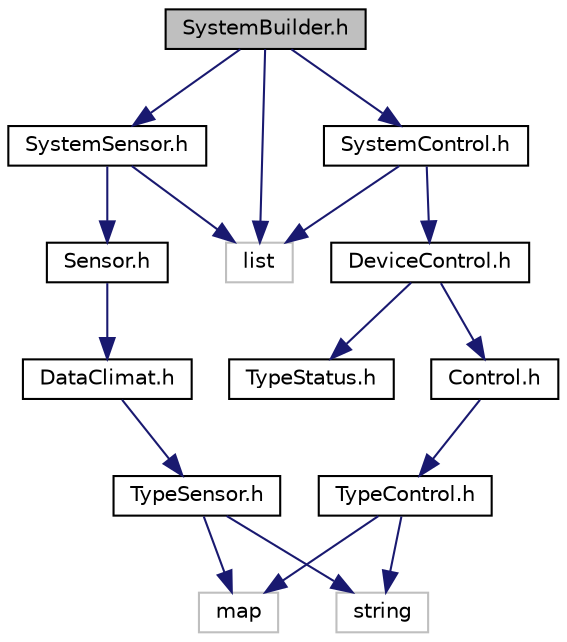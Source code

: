 digraph "SystemBuilder.h"
{
 // LATEX_PDF_SIZE
  edge [fontname="Helvetica",fontsize="10",labelfontname="Helvetica",labelfontsize="10"];
  node [fontname="Helvetica",fontsize="10",shape=record];
  Node1 [label="SystemBuilder.h",height=0.2,width=0.4,color="black", fillcolor="grey75", style="filled", fontcolor="black",tooltip=" "];
  Node1 -> Node2 [color="midnightblue",fontsize="10",style="solid",fontname="Helvetica"];
  Node2 [label="list",height=0.2,width=0.4,color="grey75", fillcolor="white", style="filled",tooltip=" "];
  Node1 -> Node3 [color="midnightblue",fontsize="10",style="solid",fontname="Helvetica"];
  Node3 [label="SystemSensor.h",height=0.2,width=0.4,color="black", fillcolor="white", style="filled",URL="$_system_sensor_8h.html",tooltip=" "];
  Node3 -> Node4 [color="midnightblue",fontsize="10",style="solid",fontname="Helvetica"];
  Node4 [label="Sensor.h",height=0.2,width=0.4,color="black", fillcolor="white", style="filled",URL="$_sensor_8h.html",tooltip=" "];
  Node4 -> Node5 [color="midnightblue",fontsize="10",style="solid",fontname="Helvetica"];
  Node5 [label="DataClimat.h",height=0.2,width=0.4,color="black", fillcolor="white", style="filled",URL="$_data_climat_8h.html",tooltip=" "];
  Node5 -> Node6 [color="midnightblue",fontsize="10",style="solid",fontname="Helvetica"];
  Node6 [label="TypeSensor.h",height=0.2,width=0.4,color="black", fillcolor="white", style="filled",URL="$_type_sensor_8h.html",tooltip=" "];
  Node6 -> Node7 [color="midnightblue",fontsize="10",style="solid",fontname="Helvetica"];
  Node7 [label="map",height=0.2,width=0.4,color="grey75", fillcolor="white", style="filled",tooltip=" "];
  Node6 -> Node8 [color="midnightblue",fontsize="10",style="solid",fontname="Helvetica"];
  Node8 [label="string",height=0.2,width=0.4,color="grey75", fillcolor="white", style="filled",tooltip=" "];
  Node3 -> Node2 [color="midnightblue",fontsize="10",style="solid",fontname="Helvetica"];
  Node1 -> Node9 [color="midnightblue",fontsize="10",style="solid",fontname="Helvetica"];
  Node9 [label="SystemControl.h",height=0.2,width=0.4,color="black", fillcolor="white", style="filled",URL="$_system_control_8h.html",tooltip=" "];
  Node9 -> Node10 [color="midnightblue",fontsize="10",style="solid",fontname="Helvetica"];
  Node10 [label="DeviceControl.h",height=0.2,width=0.4,color="black", fillcolor="white", style="filled",URL="$_device_control_8h.html",tooltip=" "];
  Node10 -> Node11 [color="midnightblue",fontsize="10",style="solid",fontname="Helvetica"];
  Node11 [label="Control.h",height=0.2,width=0.4,color="black", fillcolor="white", style="filled",URL="$_control_8h.html",tooltip=" "];
  Node11 -> Node12 [color="midnightblue",fontsize="10",style="solid",fontname="Helvetica"];
  Node12 [label="TypeControl.h",height=0.2,width=0.4,color="black", fillcolor="white", style="filled",URL="$_type_control_8h.html",tooltip="Тип контроллера."];
  Node12 -> Node7 [color="midnightblue",fontsize="10",style="solid",fontname="Helvetica"];
  Node12 -> Node8 [color="midnightblue",fontsize="10",style="solid",fontname="Helvetica"];
  Node10 -> Node13 [color="midnightblue",fontsize="10",style="solid",fontname="Helvetica"];
  Node13 [label="TypeStatus.h",height=0.2,width=0.4,color="black", fillcolor="white", style="filled",URL="$_type_status_8h.html",tooltip=" "];
  Node9 -> Node2 [color="midnightblue",fontsize="10",style="solid",fontname="Helvetica"];
}

